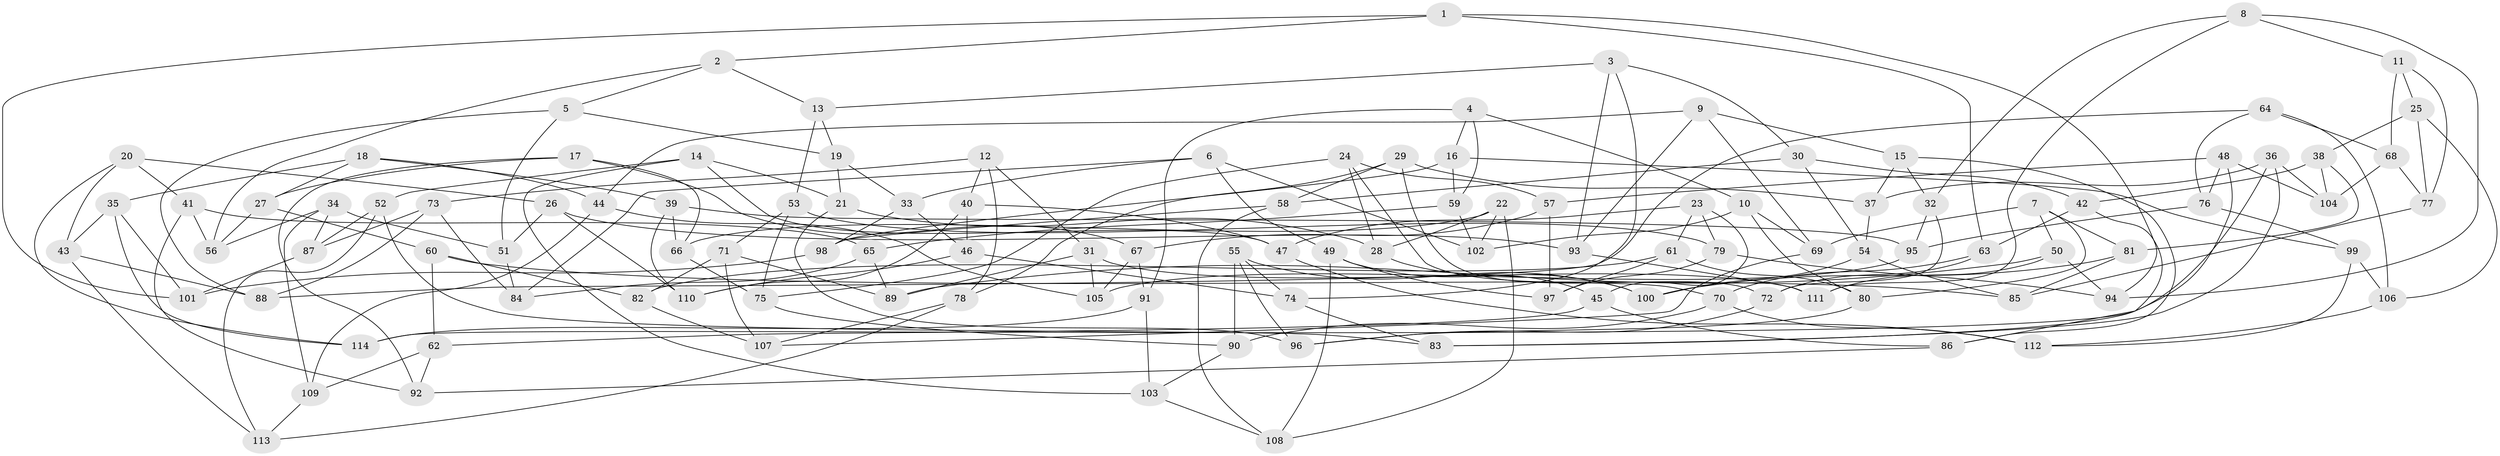 // Generated by graph-tools (version 1.1) at 2025/38/03/09/25 02:38:00]
// undirected, 114 vertices, 228 edges
graph export_dot {
graph [start="1"]
  node [color=gray90,style=filled];
  1;
  2;
  3;
  4;
  5;
  6;
  7;
  8;
  9;
  10;
  11;
  12;
  13;
  14;
  15;
  16;
  17;
  18;
  19;
  20;
  21;
  22;
  23;
  24;
  25;
  26;
  27;
  28;
  29;
  30;
  31;
  32;
  33;
  34;
  35;
  36;
  37;
  38;
  39;
  40;
  41;
  42;
  43;
  44;
  45;
  46;
  47;
  48;
  49;
  50;
  51;
  52;
  53;
  54;
  55;
  56;
  57;
  58;
  59;
  60;
  61;
  62;
  63;
  64;
  65;
  66;
  67;
  68;
  69;
  70;
  71;
  72;
  73;
  74;
  75;
  76;
  77;
  78;
  79;
  80;
  81;
  82;
  83;
  84;
  85;
  86;
  87;
  88;
  89;
  90;
  91;
  92;
  93;
  94;
  95;
  96;
  97;
  98;
  99;
  100;
  101;
  102;
  103;
  104;
  105;
  106;
  107;
  108;
  109;
  110;
  111;
  112;
  113;
  114;
  1 -- 94;
  1 -- 63;
  1 -- 101;
  1 -- 2;
  2 -- 13;
  2 -- 5;
  2 -- 56;
  3 -- 30;
  3 -- 13;
  3 -- 74;
  3 -- 93;
  4 -- 16;
  4 -- 59;
  4 -- 91;
  4 -- 10;
  5 -- 88;
  5 -- 51;
  5 -- 19;
  6 -- 49;
  6 -- 84;
  6 -- 102;
  6 -- 33;
  7 -- 69;
  7 -- 80;
  7 -- 81;
  7 -- 50;
  8 -- 111;
  8 -- 11;
  8 -- 94;
  8 -- 32;
  9 -- 15;
  9 -- 69;
  9 -- 44;
  9 -- 93;
  10 -- 69;
  10 -- 102;
  10 -- 80;
  11 -- 25;
  11 -- 68;
  11 -- 77;
  12 -- 31;
  12 -- 78;
  12 -- 40;
  12 -- 73;
  13 -- 53;
  13 -- 19;
  14 -- 103;
  14 -- 52;
  14 -- 21;
  14 -- 47;
  15 -- 32;
  15 -- 86;
  15 -- 37;
  16 -- 99;
  16 -- 59;
  16 -- 98;
  17 -- 67;
  17 -- 27;
  17 -- 92;
  17 -- 66;
  18 -- 44;
  18 -- 35;
  18 -- 39;
  18 -- 27;
  19 -- 21;
  19 -- 33;
  20 -- 114;
  20 -- 41;
  20 -- 26;
  20 -- 43;
  21 -- 28;
  21 -- 96;
  22 -- 108;
  22 -- 102;
  22 -- 28;
  22 -- 66;
  23 -- 61;
  23 -- 47;
  23 -- 45;
  23 -- 79;
  24 -- 57;
  24 -- 70;
  24 -- 75;
  24 -- 28;
  25 -- 77;
  25 -- 38;
  25 -- 106;
  26 -- 93;
  26 -- 110;
  26 -- 51;
  27 -- 56;
  27 -- 60;
  28 -- 45;
  29 -- 72;
  29 -- 78;
  29 -- 58;
  29 -- 37;
  30 -- 58;
  30 -- 42;
  30 -- 54;
  31 -- 111;
  31 -- 105;
  31 -- 89;
  32 -- 72;
  32 -- 95;
  33 -- 46;
  33 -- 98;
  34 -- 87;
  34 -- 56;
  34 -- 51;
  34 -- 109;
  35 -- 101;
  35 -- 43;
  35 -- 114;
  36 -- 114;
  36 -- 83;
  36 -- 104;
  36 -- 37;
  37 -- 54;
  38 -- 81;
  38 -- 104;
  38 -- 42;
  39 -- 110;
  39 -- 66;
  39 -- 95;
  40 -- 47;
  40 -- 46;
  40 -- 110;
  41 -- 92;
  41 -- 65;
  41 -- 56;
  42 -- 86;
  42 -- 63;
  43 -- 88;
  43 -- 113;
  44 -- 109;
  44 -- 105;
  45 -- 86;
  45 -- 62;
  46 -- 110;
  46 -- 74;
  47 -- 112;
  48 -- 57;
  48 -- 76;
  48 -- 83;
  48 -- 104;
  49 -- 108;
  49 -- 100;
  49 -- 97;
  50 -- 94;
  50 -- 111;
  50 -- 89;
  51 -- 84;
  52 -- 83;
  52 -- 87;
  52 -- 113;
  53 -- 75;
  53 -- 79;
  53 -- 71;
  54 -- 85;
  54 -- 100;
  55 -- 96;
  55 -- 90;
  55 -- 100;
  55 -- 74;
  57 -- 67;
  57 -- 97;
  58 -- 98;
  58 -- 108;
  59 -- 102;
  59 -- 65;
  60 -- 85;
  60 -- 82;
  60 -- 62;
  61 -- 82;
  61 -- 97;
  61 -- 80;
  62 -- 92;
  62 -- 109;
  63 -- 70;
  63 -- 72;
  64 -- 76;
  64 -- 68;
  64 -- 88;
  64 -- 106;
  65 -- 84;
  65 -- 89;
  66 -- 75;
  67 -- 91;
  67 -- 105;
  68 -- 104;
  68 -- 77;
  69 -- 107;
  70 -- 90;
  70 -- 112;
  71 -- 89;
  71 -- 107;
  71 -- 82;
  72 -- 96;
  73 -- 88;
  73 -- 87;
  73 -- 84;
  74 -- 83;
  75 -- 90;
  76 -- 99;
  76 -- 95;
  77 -- 85;
  78 -- 113;
  78 -- 107;
  79 -- 97;
  79 -- 94;
  80 -- 96;
  81 -- 100;
  81 -- 85;
  82 -- 107;
  86 -- 92;
  87 -- 101;
  90 -- 103;
  91 -- 103;
  91 -- 114;
  93 -- 111;
  95 -- 105;
  98 -- 101;
  99 -- 106;
  99 -- 112;
  103 -- 108;
  106 -- 112;
  109 -- 113;
}
